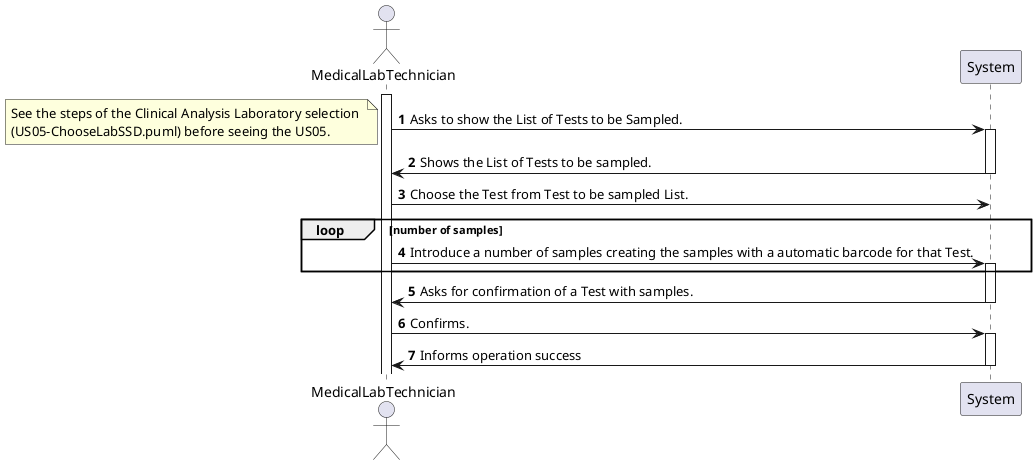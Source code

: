 @startuml

autonumber

actor MedicalLabTechnician as MLT
participant System

activate MLT
MLT -> System: Asks to show the List of Tests to be Sampled.
activate System
note left: See the steps of the Clinical Analysis Laboratory selection \n(US05-ChooseLabSSD.puml) before seeing the US05.
System -> MLT: Shows the List of Tests to be sampled.
deactivate System

MLT -> System: Choose the Test from Test to be sampled List.

loop number of samples

MLT -> System: Introduce a number of samples creating the samples with a automatic barcode for that Test.
activate System

end

System -> MLT: Asks for confirmation of a Test with samples.
deactivate System
MLT -> System: Confirms.

activate System
System -> MLT: Informs operation success
deactivate System

@enduml